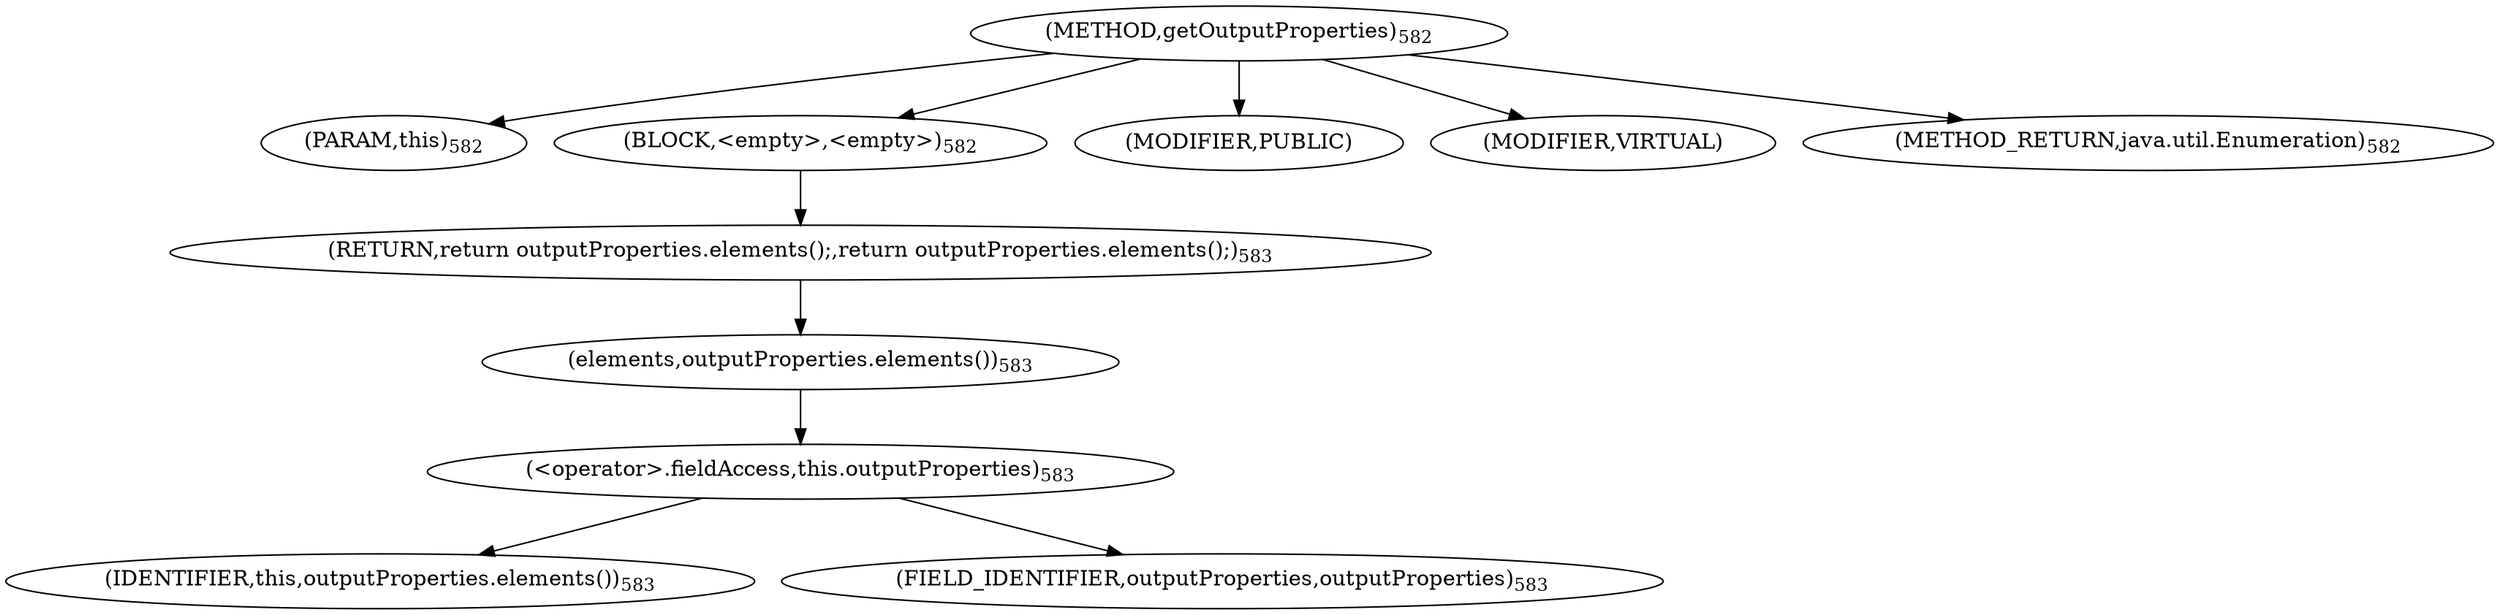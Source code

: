 digraph "getOutputProperties" {  
"1273" [label = <(METHOD,getOutputProperties)<SUB>582</SUB>> ]
"1274" [label = <(PARAM,this)<SUB>582</SUB>> ]
"1275" [label = <(BLOCK,&lt;empty&gt;,&lt;empty&gt;)<SUB>582</SUB>> ]
"1276" [label = <(RETURN,return outputProperties.elements();,return outputProperties.elements();)<SUB>583</SUB>> ]
"1277" [label = <(elements,outputProperties.elements())<SUB>583</SUB>> ]
"1278" [label = <(&lt;operator&gt;.fieldAccess,this.outputProperties)<SUB>583</SUB>> ]
"1279" [label = <(IDENTIFIER,this,outputProperties.elements())<SUB>583</SUB>> ]
"1280" [label = <(FIELD_IDENTIFIER,outputProperties,outputProperties)<SUB>583</SUB>> ]
"1281" [label = <(MODIFIER,PUBLIC)> ]
"1282" [label = <(MODIFIER,VIRTUAL)> ]
"1283" [label = <(METHOD_RETURN,java.util.Enumeration)<SUB>582</SUB>> ]
  "1273" -> "1274" 
  "1273" -> "1275" 
  "1273" -> "1281" 
  "1273" -> "1282" 
  "1273" -> "1283" 
  "1275" -> "1276" 
  "1276" -> "1277" 
  "1277" -> "1278" 
  "1278" -> "1279" 
  "1278" -> "1280" 
}
